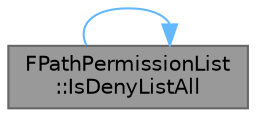 digraph "FPathPermissionList::IsDenyListAll"
{
 // INTERACTIVE_SVG=YES
 // LATEX_PDF_SIZE
  bgcolor="transparent";
  edge [fontname=Helvetica,fontsize=10,labelfontname=Helvetica,labelfontsize=10];
  node [fontname=Helvetica,fontsize=10,shape=box,height=0.2,width=0.4];
  rankdir="LR";
  Node1 [id="Node000001",label="FPathPermissionList\l::IsDenyListAll",height=0.2,width=0.4,color="gray40", fillcolor="grey60", style="filled", fontcolor="black",tooltip="Are all items set to be filtered out."];
  Node1 -> Node1 [id="edge1_Node000001_Node000001",color="steelblue1",style="solid",tooltip=" "];
}

